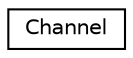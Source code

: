 digraph "Graphical Class Hierarchy"
{
  edge [fontname="Helvetica",fontsize="10",labelfontname="Helvetica",labelfontsize="10"];
  node [fontname="Helvetica",fontsize="10",shape=record];
  rankdir="LR";
  Node1 [label="Channel",height=0.2,width=0.4,color="black", fillcolor="white", style="filled",URL="$struct_channel.html"];
}
